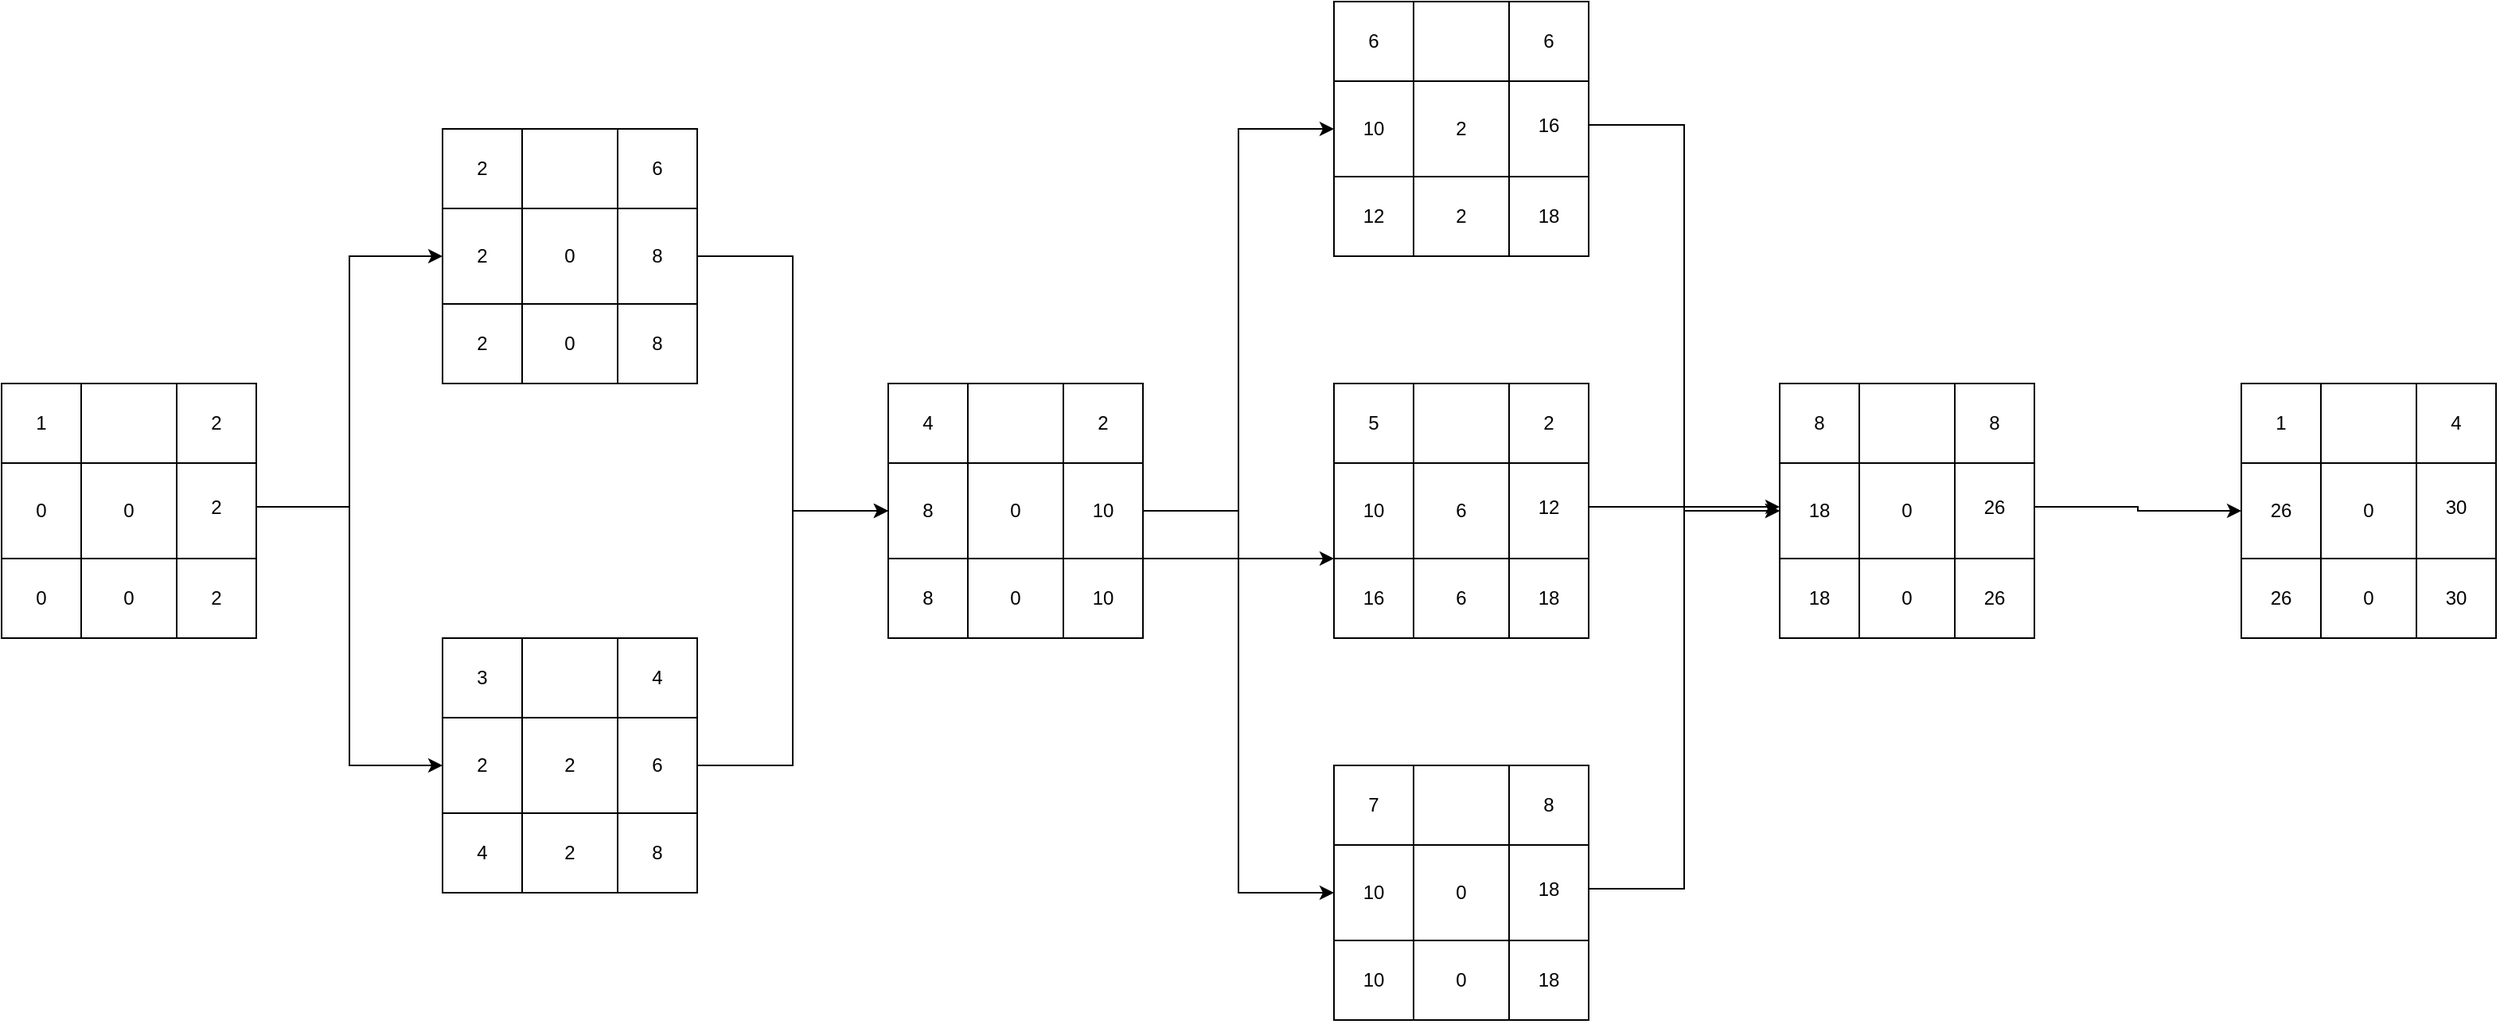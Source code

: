 <mxfile version="21.7.5" type="device">
  <diagram name="Seite-1" id="A2XNjmKyw8WybpLcMGSi">
    <mxGraphModel dx="1222" dy="1022" grid="1" gridSize="10" guides="1" tooltips="1" connect="1" arrows="1" fold="1" page="1" pageScale="1" pageWidth="827" pageHeight="1169" math="0" shadow="0">
      <root>
        <mxCell id="0" />
        <mxCell id="1" parent="0" />
        <mxCell id="zV2OYzbl4k-OQZT1_3WD-33" value="" style="group" vertex="1" connectable="0" parent="1">
          <mxGeometry x="3" y="320" width="160" height="160" as="geometry" />
        </mxCell>
        <mxCell id="zV2OYzbl4k-OQZT1_3WD-20" value="" style="whiteSpace=wrap;html=1;aspect=fixed;" vertex="1" parent="zV2OYzbl4k-OQZT1_3WD-33">
          <mxGeometry width="160" height="160" as="geometry" />
        </mxCell>
        <mxCell id="zV2OYzbl4k-OQZT1_3WD-21" value="" style="endArrow=none;html=1;rounded=0;entryX=0.25;entryY=0;entryDx=0;entryDy=0;exitX=0.25;exitY=1;exitDx=0;exitDy=0;" edge="1" parent="zV2OYzbl4k-OQZT1_3WD-33">
          <mxGeometry width="50" height="50" relative="1" as="geometry">
            <mxPoint x="50" y="160" as="sourcePoint" />
            <mxPoint x="50" as="targetPoint" />
          </mxGeometry>
        </mxCell>
        <mxCell id="zV2OYzbl4k-OQZT1_3WD-22" value="" style="endArrow=none;html=1;rounded=0;entryX=0.25;entryY=0;entryDx=0;entryDy=0;exitX=0.25;exitY=1;exitDx=0;exitDy=0;" edge="1" parent="zV2OYzbl4k-OQZT1_3WD-33">
          <mxGeometry width="50" height="50" relative="1" as="geometry">
            <mxPoint x="110" y="160" as="sourcePoint" />
            <mxPoint x="110" as="targetPoint" />
          </mxGeometry>
        </mxCell>
        <mxCell id="zV2OYzbl4k-OQZT1_3WD-23" value="" style="endArrow=none;html=1;rounded=0;entryX=1;entryY=0.25;entryDx=0;entryDy=0;exitX=0;exitY=0.25;exitDx=0;exitDy=0;" edge="1" parent="zV2OYzbl4k-OQZT1_3WD-33">
          <mxGeometry width="50" height="50" relative="1" as="geometry">
            <mxPoint y="50" as="sourcePoint" />
            <mxPoint x="160" y="50" as="targetPoint" />
          </mxGeometry>
        </mxCell>
        <mxCell id="zV2OYzbl4k-OQZT1_3WD-24" value="" style="endArrow=none;html=1;rounded=0;entryX=1;entryY=0.25;entryDx=0;entryDy=0;exitX=0;exitY=0.25;exitDx=0;exitDy=0;" edge="1" parent="zV2OYzbl4k-OQZT1_3WD-33">
          <mxGeometry width="50" height="50" relative="1" as="geometry">
            <mxPoint y="110" as="sourcePoint" />
            <mxPoint x="160" y="110" as="targetPoint" />
          </mxGeometry>
        </mxCell>
        <mxCell id="zV2OYzbl4k-OQZT1_3WD-25" value="1" style="text;html=1;strokeColor=none;fillColor=none;align=center;verticalAlign=middle;whiteSpace=wrap;rounded=0;" vertex="1" parent="zV2OYzbl4k-OQZT1_3WD-33">
          <mxGeometry width="50" height="50" as="geometry" />
        </mxCell>
        <mxCell id="zV2OYzbl4k-OQZT1_3WD-26" value="2" style="text;html=1;strokeColor=none;fillColor=none;align=center;verticalAlign=middle;whiteSpace=wrap;rounded=0;" vertex="1" parent="zV2OYzbl4k-OQZT1_3WD-33">
          <mxGeometry x="110" width="50" height="50" as="geometry" />
        </mxCell>
        <mxCell id="zV2OYzbl4k-OQZT1_3WD-27" value="0" style="text;html=1;strokeColor=none;fillColor=none;align=center;verticalAlign=middle;whiteSpace=wrap;rounded=0;" vertex="1" parent="zV2OYzbl4k-OQZT1_3WD-33">
          <mxGeometry x="55" y="55" width="50" height="50" as="geometry" />
        </mxCell>
        <mxCell id="zV2OYzbl4k-OQZT1_3WD-28" value="0" style="text;html=1;strokeColor=none;fillColor=none;align=center;verticalAlign=middle;whiteSpace=wrap;rounded=0;" vertex="1" parent="zV2OYzbl4k-OQZT1_3WD-33">
          <mxGeometry y="55" width="50" height="50" as="geometry" />
        </mxCell>
        <mxCell id="zV2OYzbl4k-OQZT1_3WD-29" value="2" style="text;html=1;strokeColor=none;fillColor=none;align=center;verticalAlign=middle;whiteSpace=wrap;rounded=0;" vertex="1" parent="zV2OYzbl4k-OQZT1_3WD-33">
          <mxGeometry x="110" y="50" width="50" height="55" as="geometry" />
        </mxCell>
        <mxCell id="zV2OYzbl4k-OQZT1_3WD-30" value="0" style="text;html=1;strokeColor=none;fillColor=none;align=center;verticalAlign=middle;whiteSpace=wrap;rounded=0;" vertex="1" parent="zV2OYzbl4k-OQZT1_3WD-33">
          <mxGeometry y="110" width="50" height="50" as="geometry" />
        </mxCell>
        <mxCell id="zV2OYzbl4k-OQZT1_3WD-31" value="0" style="text;html=1;strokeColor=none;fillColor=none;align=center;verticalAlign=middle;whiteSpace=wrap;rounded=0;" vertex="1" parent="zV2OYzbl4k-OQZT1_3WD-33">
          <mxGeometry x="55" y="110" width="50" height="50" as="geometry" />
        </mxCell>
        <mxCell id="zV2OYzbl4k-OQZT1_3WD-32" value="2" style="text;html=1;strokeColor=none;fillColor=none;align=center;verticalAlign=middle;whiteSpace=wrap;rounded=0;" vertex="1" parent="zV2OYzbl4k-OQZT1_3WD-33">
          <mxGeometry x="110" y="110" width="50" height="50" as="geometry" />
        </mxCell>
        <mxCell id="zV2OYzbl4k-OQZT1_3WD-49" value="" style="group" vertex="1" connectable="0" parent="1">
          <mxGeometry x="280" y="480" width="160" height="160" as="geometry" />
        </mxCell>
        <mxCell id="zV2OYzbl4k-OQZT1_3WD-50" value="" style="whiteSpace=wrap;html=1;aspect=fixed;" vertex="1" parent="zV2OYzbl4k-OQZT1_3WD-49">
          <mxGeometry width="160" height="160" as="geometry" />
        </mxCell>
        <mxCell id="zV2OYzbl4k-OQZT1_3WD-51" value="" style="endArrow=none;html=1;rounded=0;entryX=0.25;entryY=0;entryDx=0;entryDy=0;exitX=0.25;exitY=1;exitDx=0;exitDy=0;" edge="1" parent="zV2OYzbl4k-OQZT1_3WD-49">
          <mxGeometry width="50" height="50" relative="1" as="geometry">
            <mxPoint x="50" y="160" as="sourcePoint" />
            <mxPoint x="50" as="targetPoint" />
          </mxGeometry>
        </mxCell>
        <mxCell id="zV2OYzbl4k-OQZT1_3WD-52" value="" style="endArrow=none;html=1;rounded=0;entryX=0.25;entryY=0;entryDx=0;entryDy=0;exitX=0.25;exitY=1;exitDx=0;exitDy=0;" edge="1" parent="zV2OYzbl4k-OQZT1_3WD-49">
          <mxGeometry width="50" height="50" relative="1" as="geometry">
            <mxPoint x="110" y="160" as="sourcePoint" />
            <mxPoint x="110" as="targetPoint" />
          </mxGeometry>
        </mxCell>
        <mxCell id="zV2OYzbl4k-OQZT1_3WD-53" value="" style="endArrow=none;html=1;rounded=0;entryX=1;entryY=0.25;entryDx=0;entryDy=0;exitX=0;exitY=0.25;exitDx=0;exitDy=0;" edge="1" parent="zV2OYzbl4k-OQZT1_3WD-49">
          <mxGeometry width="50" height="50" relative="1" as="geometry">
            <mxPoint y="50" as="sourcePoint" />
            <mxPoint x="160" y="50" as="targetPoint" />
          </mxGeometry>
        </mxCell>
        <mxCell id="zV2OYzbl4k-OQZT1_3WD-54" value="" style="endArrow=none;html=1;rounded=0;entryX=1;entryY=0.25;entryDx=0;entryDy=0;exitX=0;exitY=0.25;exitDx=0;exitDy=0;" edge="1" parent="zV2OYzbl4k-OQZT1_3WD-49">
          <mxGeometry width="50" height="50" relative="1" as="geometry">
            <mxPoint y="110" as="sourcePoint" />
            <mxPoint x="160" y="110" as="targetPoint" />
          </mxGeometry>
        </mxCell>
        <mxCell id="zV2OYzbl4k-OQZT1_3WD-55" value="3" style="text;html=1;strokeColor=none;fillColor=none;align=center;verticalAlign=middle;whiteSpace=wrap;rounded=0;" vertex="1" parent="zV2OYzbl4k-OQZT1_3WD-49">
          <mxGeometry width="50" height="50" as="geometry" />
        </mxCell>
        <mxCell id="zV2OYzbl4k-OQZT1_3WD-57" value="2" style="text;html=1;strokeColor=none;fillColor=none;align=center;verticalAlign=middle;whiteSpace=wrap;rounded=0;" vertex="1" parent="zV2OYzbl4k-OQZT1_3WD-49">
          <mxGeometry x="55" y="55" width="50" height="50" as="geometry" />
        </mxCell>
        <mxCell id="zV2OYzbl4k-OQZT1_3WD-58" value="2" style="text;html=1;strokeColor=none;fillColor=none;align=center;verticalAlign=middle;whiteSpace=wrap;rounded=0;" vertex="1" parent="zV2OYzbl4k-OQZT1_3WD-49">
          <mxGeometry y="55" width="50" height="50" as="geometry" />
        </mxCell>
        <mxCell id="zV2OYzbl4k-OQZT1_3WD-59" value="6" style="text;html=1;strokeColor=none;fillColor=none;align=center;verticalAlign=middle;whiteSpace=wrap;rounded=0;" vertex="1" parent="zV2OYzbl4k-OQZT1_3WD-49">
          <mxGeometry x="110" y="55" width="50" height="50" as="geometry" />
        </mxCell>
        <mxCell id="zV2OYzbl4k-OQZT1_3WD-60" value="4" style="text;html=1;strokeColor=none;fillColor=none;align=center;verticalAlign=middle;whiteSpace=wrap;rounded=0;" vertex="1" parent="zV2OYzbl4k-OQZT1_3WD-49">
          <mxGeometry y="110" width="50" height="50" as="geometry" />
        </mxCell>
        <mxCell id="zV2OYzbl4k-OQZT1_3WD-61" value="2" style="text;html=1;strokeColor=none;fillColor=none;align=center;verticalAlign=middle;whiteSpace=wrap;rounded=0;" vertex="1" parent="zV2OYzbl4k-OQZT1_3WD-49">
          <mxGeometry x="55" y="110" width="50" height="50" as="geometry" />
        </mxCell>
        <mxCell id="zV2OYzbl4k-OQZT1_3WD-62" value="8" style="text;html=1;strokeColor=none;fillColor=none;align=center;verticalAlign=middle;whiteSpace=wrap;rounded=0;" vertex="1" parent="zV2OYzbl4k-OQZT1_3WD-49">
          <mxGeometry x="110" y="110" width="50" height="50" as="geometry" />
        </mxCell>
        <mxCell id="zV2OYzbl4k-OQZT1_3WD-172" value="4" style="text;html=1;strokeColor=none;fillColor=none;align=center;verticalAlign=middle;whiteSpace=wrap;rounded=0;" vertex="1" parent="zV2OYzbl4k-OQZT1_3WD-49">
          <mxGeometry x="110" width="50" height="50" as="geometry" />
        </mxCell>
        <mxCell id="zV2OYzbl4k-OQZT1_3WD-63" value="" style="group" vertex="1" connectable="0" parent="1">
          <mxGeometry x="280" y="160" width="160" height="160" as="geometry" />
        </mxCell>
        <mxCell id="zV2OYzbl4k-OQZT1_3WD-64" value="" style="whiteSpace=wrap;html=1;aspect=fixed;" vertex="1" parent="zV2OYzbl4k-OQZT1_3WD-63">
          <mxGeometry width="160" height="160" as="geometry" />
        </mxCell>
        <mxCell id="zV2OYzbl4k-OQZT1_3WD-65" value="" style="endArrow=none;html=1;rounded=0;entryX=0.25;entryY=0;entryDx=0;entryDy=0;exitX=0.25;exitY=1;exitDx=0;exitDy=0;" edge="1" parent="zV2OYzbl4k-OQZT1_3WD-63">
          <mxGeometry width="50" height="50" relative="1" as="geometry">
            <mxPoint x="50" y="160" as="sourcePoint" />
            <mxPoint x="50" as="targetPoint" />
          </mxGeometry>
        </mxCell>
        <mxCell id="zV2OYzbl4k-OQZT1_3WD-66" value="" style="endArrow=none;html=1;rounded=0;entryX=0.25;entryY=0;entryDx=0;entryDy=0;exitX=0.25;exitY=1;exitDx=0;exitDy=0;" edge="1" parent="zV2OYzbl4k-OQZT1_3WD-63">
          <mxGeometry width="50" height="50" relative="1" as="geometry">
            <mxPoint x="110" y="160" as="sourcePoint" />
            <mxPoint x="110" as="targetPoint" />
          </mxGeometry>
        </mxCell>
        <mxCell id="zV2OYzbl4k-OQZT1_3WD-67" value="" style="endArrow=none;html=1;rounded=0;entryX=1;entryY=0.25;entryDx=0;entryDy=0;exitX=0;exitY=0.25;exitDx=0;exitDy=0;" edge="1" parent="zV2OYzbl4k-OQZT1_3WD-63">
          <mxGeometry width="50" height="50" relative="1" as="geometry">
            <mxPoint y="50" as="sourcePoint" />
            <mxPoint x="160" y="50" as="targetPoint" />
          </mxGeometry>
        </mxCell>
        <mxCell id="zV2OYzbl4k-OQZT1_3WD-68" value="" style="endArrow=none;html=1;rounded=0;entryX=1;entryY=0.25;entryDx=0;entryDy=0;exitX=0;exitY=0.25;exitDx=0;exitDy=0;" edge="1" parent="zV2OYzbl4k-OQZT1_3WD-63">
          <mxGeometry width="50" height="50" relative="1" as="geometry">
            <mxPoint y="110" as="sourcePoint" />
            <mxPoint x="160" y="110" as="targetPoint" />
          </mxGeometry>
        </mxCell>
        <mxCell id="zV2OYzbl4k-OQZT1_3WD-69" value="2" style="text;html=1;strokeColor=none;fillColor=none;align=center;verticalAlign=middle;whiteSpace=wrap;rounded=0;" vertex="1" parent="zV2OYzbl4k-OQZT1_3WD-63">
          <mxGeometry width="50" height="50" as="geometry" />
        </mxCell>
        <mxCell id="zV2OYzbl4k-OQZT1_3WD-70" value="0" style="text;html=1;strokeColor=none;fillColor=none;align=center;verticalAlign=middle;whiteSpace=wrap;rounded=0;" vertex="1" parent="zV2OYzbl4k-OQZT1_3WD-63">
          <mxGeometry x="55" y="55" width="50" height="50" as="geometry" />
        </mxCell>
        <mxCell id="zV2OYzbl4k-OQZT1_3WD-71" value="2" style="text;html=1;strokeColor=none;fillColor=none;align=center;verticalAlign=middle;whiteSpace=wrap;rounded=0;" vertex="1" parent="zV2OYzbl4k-OQZT1_3WD-63">
          <mxGeometry y="55" width="50" height="50" as="geometry" />
        </mxCell>
        <mxCell id="zV2OYzbl4k-OQZT1_3WD-72" value="8" style="text;html=1;strokeColor=none;fillColor=none;align=center;verticalAlign=middle;whiteSpace=wrap;rounded=0;" vertex="1" parent="zV2OYzbl4k-OQZT1_3WD-63">
          <mxGeometry x="110" y="55" width="50" height="50" as="geometry" />
        </mxCell>
        <mxCell id="zV2OYzbl4k-OQZT1_3WD-73" value="2" style="text;html=1;strokeColor=none;fillColor=none;align=center;verticalAlign=middle;whiteSpace=wrap;rounded=0;" vertex="1" parent="zV2OYzbl4k-OQZT1_3WD-63">
          <mxGeometry y="110" width="50" height="50" as="geometry" />
        </mxCell>
        <mxCell id="zV2OYzbl4k-OQZT1_3WD-74" value="0" style="text;html=1;strokeColor=none;fillColor=none;align=center;verticalAlign=middle;whiteSpace=wrap;rounded=0;" vertex="1" parent="zV2OYzbl4k-OQZT1_3WD-63">
          <mxGeometry x="55" y="110" width="50" height="50" as="geometry" />
        </mxCell>
        <mxCell id="zV2OYzbl4k-OQZT1_3WD-75" value="8" style="text;html=1;strokeColor=none;fillColor=none;align=center;verticalAlign=middle;whiteSpace=wrap;rounded=0;" vertex="1" parent="zV2OYzbl4k-OQZT1_3WD-63">
          <mxGeometry x="110" y="110" width="50" height="50" as="geometry" />
        </mxCell>
        <mxCell id="zV2OYzbl4k-OQZT1_3WD-173" value="6" style="text;html=1;strokeColor=none;fillColor=none;align=center;verticalAlign=middle;whiteSpace=wrap;rounded=0;" vertex="1" parent="zV2OYzbl4k-OQZT1_3WD-63">
          <mxGeometry x="110" width="50" height="50" as="geometry" />
        </mxCell>
        <mxCell id="zV2OYzbl4k-OQZT1_3WD-76" value="" style="group" vertex="1" connectable="0" parent="1">
          <mxGeometry x="560" y="320" width="160" height="160" as="geometry" />
        </mxCell>
        <mxCell id="zV2OYzbl4k-OQZT1_3WD-77" value="" style="whiteSpace=wrap;html=1;aspect=fixed;" vertex="1" parent="zV2OYzbl4k-OQZT1_3WD-76">
          <mxGeometry width="160" height="160" as="geometry" />
        </mxCell>
        <mxCell id="zV2OYzbl4k-OQZT1_3WD-78" value="" style="endArrow=none;html=1;rounded=0;entryX=0.25;entryY=0;entryDx=0;entryDy=0;exitX=0.25;exitY=1;exitDx=0;exitDy=0;" edge="1" parent="zV2OYzbl4k-OQZT1_3WD-76">
          <mxGeometry width="50" height="50" relative="1" as="geometry">
            <mxPoint x="50" y="160" as="sourcePoint" />
            <mxPoint x="50" as="targetPoint" />
          </mxGeometry>
        </mxCell>
        <mxCell id="zV2OYzbl4k-OQZT1_3WD-79" value="" style="endArrow=none;html=1;rounded=0;entryX=0.25;entryY=0;entryDx=0;entryDy=0;exitX=0.25;exitY=1;exitDx=0;exitDy=0;" edge="1" parent="zV2OYzbl4k-OQZT1_3WD-76">
          <mxGeometry width="50" height="50" relative="1" as="geometry">
            <mxPoint x="110" y="160" as="sourcePoint" />
            <mxPoint x="110" as="targetPoint" />
          </mxGeometry>
        </mxCell>
        <mxCell id="zV2OYzbl4k-OQZT1_3WD-80" value="" style="endArrow=none;html=1;rounded=0;entryX=1;entryY=0.25;entryDx=0;entryDy=0;exitX=0;exitY=0.25;exitDx=0;exitDy=0;" edge="1" parent="zV2OYzbl4k-OQZT1_3WD-76">
          <mxGeometry width="50" height="50" relative="1" as="geometry">
            <mxPoint y="50" as="sourcePoint" />
            <mxPoint x="160" y="50" as="targetPoint" />
          </mxGeometry>
        </mxCell>
        <mxCell id="zV2OYzbl4k-OQZT1_3WD-81" value="" style="endArrow=none;html=1;rounded=0;entryX=1;entryY=0.25;entryDx=0;entryDy=0;exitX=0;exitY=0.25;exitDx=0;exitDy=0;" edge="1" parent="zV2OYzbl4k-OQZT1_3WD-76">
          <mxGeometry width="50" height="50" relative="1" as="geometry">
            <mxPoint y="110" as="sourcePoint" />
            <mxPoint x="160" y="110" as="targetPoint" />
          </mxGeometry>
        </mxCell>
        <mxCell id="zV2OYzbl4k-OQZT1_3WD-82" value="4" style="text;html=1;strokeColor=none;fillColor=none;align=center;verticalAlign=middle;whiteSpace=wrap;rounded=0;" vertex="1" parent="zV2OYzbl4k-OQZT1_3WD-76">
          <mxGeometry width="50" height="50" as="geometry" />
        </mxCell>
        <mxCell id="zV2OYzbl4k-OQZT1_3WD-83" value="0" style="text;html=1;strokeColor=none;fillColor=none;align=center;verticalAlign=middle;whiteSpace=wrap;rounded=0;" vertex="1" parent="zV2OYzbl4k-OQZT1_3WD-76">
          <mxGeometry x="55" y="55" width="50" height="50" as="geometry" />
        </mxCell>
        <mxCell id="zV2OYzbl4k-OQZT1_3WD-84" value="8" style="text;html=1;strokeColor=none;fillColor=none;align=center;verticalAlign=middle;whiteSpace=wrap;rounded=0;" vertex="1" parent="zV2OYzbl4k-OQZT1_3WD-76">
          <mxGeometry y="55" width="50" height="50" as="geometry" />
        </mxCell>
        <mxCell id="zV2OYzbl4k-OQZT1_3WD-85" value="10" style="text;html=1;strokeColor=none;fillColor=none;align=center;verticalAlign=middle;whiteSpace=wrap;rounded=0;" vertex="1" parent="zV2OYzbl4k-OQZT1_3WD-76">
          <mxGeometry x="110" y="55" width="50" height="50" as="geometry" />
        </mxCell>
        <mxCell id="zV2OYzbl4k-OQZT1_3WD-86" value="8" style="text;html=1;strokeColor=none;fillColor=none;align=center;verticalAlign=middle;whiteSpace=wrap;rounded=0;" vertex="1" parent="zV2OYzbl4k-OQZT1_3WD-76">
          <mxGeometry y="110" width="50" height="50" as="geometry" />
        </mxCell>
        <mxCell id="zV2OYzbl4k-OQZT1_3WD-87" value="0" style="text;html=1;strokeColor=none;fillColor=none;align=center;verticalAlign=middle;whiteSpace=wrap;rounded=0;" vertex="1" parent="zV2OYzbl4k-OQZT1_3WD-76">
          <mxGeometry x="55" y="110" width="50" height="50" as="geometry" />
        </mxCell>
        <mxCell id="zV2OYzbl4k-OQZT1_3WD-88" value="10" style="text;html=1;strokeColor=none;fillColor=none;align=center;verticalAlign=middle;whiteSpace=wrap;rounded=0;" vertex="1" parent="zV2OYzbl4k-OQZT1_3WD-76">
          <mxGeometry x="110" y="110" width="50" height="50" as="geometry" />
        </mxCell>
        <mxCell id="zV2OYzbl4k-OQZT1_3WD-175" value="2" style="text;html=1;strokeColor=none;fillColor=none;align=center;verticalAlign=middle;whiteSpace=wrap;rounded=0;" vertex="1" parent="zV2OYzbl4k-OQZT1_3WD-76">
          <mxGeometry x="110" width="50" height="50" as="geometry" />
        </mxCell>
        <mxCell id="zV2OYzbl4k-OQZT1_3WD-89" style="edgeStyle=orthogonalEdgeStyle;rounded=0;orthogonalLoop=1;jettySize=auto;html=1;entryX=0;entryY=0.5;entryDx=0;entryDy=0;" edge="1" parent="1" source="zV2OYzbl4k-OQZT1_3WD-72" target="zV2OYzbl4k-OQZT1_3WD-84">
          <mxGeometry relative="1" as="geometry" />
        </mxCell>
        <mxCell id="zV2OYzbl4k-OQZT1_3WD-91" style="edgeStyle=orthogonalEdgeStyle;rounded=0;orthogonalLoop=1;jettySize=auto;html=1;entryX=0;entryY=0.5;entryDx=0;entryDy=0;" edge="1" parent="1" source="zV2OYzbl4k-OQZT1_3WD-59" target="zV2OYzbl4k-OQZT1_3WD-84">
          <mxGeometry relative="1" as="geometry" />
        </mxCell>
        <mxCell id="zV2OYzbl4k-OQZT1_3WD-92" value="" style="group" vertex="1" connectable="0" parent="1">
          <mxGeometry x="840" y="320" width="160" height="160" as="geometry" />
        </mxCell>
        <mxCell id="zV2OYzbl4k-OQZT1_3WD-93" value="" style="whiteSpace=wrap;html=1;aspect=fixed;" vertex="1" parent="zV2OYzbl4k-OQZT1_3WD-92">
          <mxGeometry width="160" height="160" as="geometry" />
        </mxCell>
        <mxCell id="zV2OYzbl4k-OQZT1_3WD-94" value="" style="endArrow=none;html=1;rounded=0;entryX=0.25;entryY=0;entryDx=0;entryDy=0;exitX=0.25;exitY=1;exitDx=0;exitDy=0;" edge="1" parent="zV2OYzbl4k-OQZT1_3WD-92">
          <mxGeometry width="50" height="50" relative="1" as="geometry">
            <mxPoint x="50" y="160" as="sourcePoint" />
            <mxPoint x="50" as="targetPoint" />
          </mxGeometry>
        </mxCell>
        <mxCell id="zV2OYzbl4k-OQZT1_3WD-95" value="" style="endArrow=none;html=1;rounded=0;entryX=0.25;entryY=0;entryDx=0;entryDy=0;exitX=0.25;exitY=1;exitDx=0;exitDy=0;" edge="1" parent="zV2OYzbl4k-OQZT1_3WD-92">
          <mxGeometry width="50" height="50" relative="1" as="geometry">
            <mxPoint x="110" y="160" as="sourcePoint" />
            <mxPoint x="110" as="targetPoint" />
          </mxGeometry>
        </mxCell>
        <mxCell id="zV2OYzbl4k-OQZT1_3WD-96" value="" style="endArrow=none;html=1;rounded=0;entryX=1;entryY=0.25;entryDx=0;entryDy=0;exitX=0;exitY=0.25;exitDx=0;exitDy=0;" edge="1" parent="zV2OYzbl4k-OQZT1_3WD-92">
          <mxGeometry width="50" height="50" relative="1" as="geometry">
            <mxPoint y="50" as="sourcePoint" />
            <mxPoint x="160" y="50" as="targetPoint" />
          </mxGeometry>
        </mxCell>
        <mxCell id="zV2OYzbl4k-OQZT1_3WD-97" value="" style="endArrow=none;html=1;rounded=0;entryX=1;entryY=0.25;entryDx=0;entryDy=0;exitX=0;exitY=0.25;exitDx=0;exitDy=0;" edge="1" parent="zV2OYzbl4k-OQZT1_3WD-92">
          <mxGeometry width="50" height="50" relative="1" as="geometry">
            <mxPoint y="110" as="sourcePoint" />
            <mxPoint x="160" y="110" as="targetPoint" />
          </mxGeometry>
        </mxCell>
        <mxCell id="zV2OYzbl4k-OQZT1_3WD-98" value="5" style="text;html=1;strokeColor=none;fillColor=none;align=center;verticalAlign=middle;whiteSpace=wrap;rounded=0;" vertex="1" parent="zV2OYzbl4k-OQZT1_3WD-92">
          <mxGeometry width="50" height="50" as="geometry" />
        </mxCell>
        <mxCell id="zV2OYzbl4k-OQZT1_3WD-99" value="2" style="text;html=1;strokeColor=none;fillColor=none;align=center;verticalAlign=middle;whiteSpace=wrap;rounded=0;" vertex="1" parent="zV2OYzbl4k-OQZT1_3WD-92">
          <mxGeometry x="110" width="50" height="50" as="geometry" />
        </mxCell>
        <mxCell id="zV2OYzbl4k-OQZT1_3WD-100" value="6" style="text;html=1;strokeColor=none;fillColor=none;align=center;verticalAlign=middle;whiteSpace=wrap;rounded=0;" vertex="1" parent="zV2OYzbl4k-OQZT1_3WD-92">
          <mxGeometry x="55" y="55" width="50" height="50" as="geometry" />
        </mxCell>
        <mxCell id="zV2OYzbl4k-OQZT1_3WD-101" value="10" style="text;html=1;strokeColor=none;fillColor=none;align=center;verticalAlign=middle;whiteSpace=wrap;rounded=0;" vertex="1" parent="zV2OYzbl4k-OQZT1_3WD-92">
          <mxGeometry y="55" width="50" height="50" as="geometry" />
        </mxCell>
        <mxCell id="zV2OYzbl4k-OQZT1_3WD-153" style="edgeStyle=orthogonalEdgeStyle;rounded=0;orthogonalLoop=1;jettySize=auto;html=1;" edge="1" parent="zV2OYzbl4k-OQZT1_3WD-92" source="zV2OYzbl4k-OQZT1_3WD-102">
          <mxGeometry relative="1" as="geometry">
            <mxPoint x="280" y="77.5" as="targetPoint" />
          </mxGeometry>
        </mxCell>
        <mxCell id="zV2OYzbl4k-OQZT1_3WD-102" value="12" style="text;html=1;strokeColor=none;fillColor=none;align=center;verticalAlign=middle;whiteSpace=wrap;rounded=0;" vertex="1" parent="zV2OYzbl4k-OQZT1_3WD-92">
          <mxGeometry x="110" y="50" width="50" height="55" as="geometry" />
        </mxCell>
        <mxCell id="zV2OYzbl4k-OQZT1_3WD-103" value="16" style="text;html=1;strokeColor=none;fillColor=none;align=center;verticalAlign=middle;whiteSpace=wrap;rounded=0;" vertex="1" parent="zV2OYzbl4k-OQZT1_3WD-92">
          <mxGeometry y="110" width="50" height="50" as="geometry" />
        </mxCell>
        <mxCell id="zV2OYzbl4k-OQZT1_3WD-104" value="6" style="text;html=1;strokeColor=none;fillColor=none;align=center;verticalAlign=middle;whiteSpace=wrap;rounded=0;" vertex="1" parent="zV2OYzbl4k-OQZT1_3WD-92">
          <mxGeometry x="55" y="110" width="50" height="50" as="geometry" />
        </mxCell>
        <mxCell id="zV2OYzbl4k-OQZT1_3WD-105" value="18" style="text;html=1;strokeColor=none;fillColor=none;align=center;verticalAlign=middle;whiteSpace=wrap;rounded=0;" vertex="1" parent="zV2OYzbl4k-OQZT1_3WD-92">
          <mxGeometry x="110" y="110" width="50" height="50" as="geometry" />
        </mxCell>
        <mxCell id="zV2OYzbl4k-OQZT1_3WD-106" style="edgeStyle=orthogonalEdgeStyle;rounded=0;orthogonalLoop=1;jettySize=auto;html=1;entryX=0;entryY=0.5;entryDx=0;entryDy=0;" edge="1" parent="1">
          <mxGeometry relative="1" as="geometry">
            <mxPoint x="720" y="430" as="sourcePoint" />
            <mxPoint x="840" y="430" as="targetPoint" />
          </mxGeometry>
        </mxCell>
        <mxCell id="zV2OYzbl4k-OQZT1_3WD-107" value="" style="group" vertex="1" connectable="0" parent="1">
          <mxGeometry x="840" y="80" width="160" height="160" as="geometry" />
        </mxCell>
        <mxCell id="zV2OYzbl4k-OQZT1_3WD-108" value="" style="whiteSpace=wrap;html=1;aspect=fixed;" vertex="1" parent="zV2OYzbl4k-OQZT1_3WD-107">
          <mxGeometry width="160" height="160" as="geometry" />
        </mxCell>
        <mxCell id="zV2OYzbl4k-OQZT1_3WD-109" value="" style="endArrow=none;html=1;rounded=0;entryX=0.25;entryY=0;entryDx=0;entryDy=0;exitX=0.25;exitY=1;exitDx=0;exitDy=0;" edge="1" parent="zV2OYzbl4k-OQZT1_3WD-107">
          <mxGeometry width="50" height="50" relative="1" as="geometry">
            <mxPoint x="50" y="160" as="sourcePoint" />
            <mxPoint x="50" as="targetPoint" />
          </mxGeometry>
        </mxCell>
        <mxCell id="zV2OYzbl4k-OQZT1_3WD-110" value="" style="endArrow=none;html=1;rounded=0;entryX=0.25;entryY=0;entryDx=0;entryDy=0;exitX=0.25;exitY=1;exitDx=0;exitDy=0;" edge="1" parent="zV2OYzbl4k-OQZT1_3WD-107">
          <mxGeometry width="50" height="50" relative="1" as="geometry">
            <mxPoint x="110" y="160" as="sourcePoint" />
            <mxPoint x="110" as="targetPoint" />
          </mxGeometry>
        </mxCell>
        <mxCell id="zV2OYzbl4k-OQZT1_3WD-111" value="" style="endArrow=none;html=1;rounded=0;entryX=1;entryY=0.25;entryDx=0;entryDy=0;exitX=0;exitY=0.25;exitDx=0;exitDy=0;" edge="1" parent="zV2OYzbl4k-OQZT1_3WD-107">
          <mxGeometry width="50" height="50" relative="1" as="geometry">
            <mxPoint y="50" as="sourcePoint" />
            <mxPoint x="160" y="50" as="targetPoint" />
          </mxGeometry>
        </mxCell>
        <mxCell id="zV2OYzbl4k-OQZT1_3WD-112" value="" style="endArrow=none;html=1;rounded=0;entryX=1;entryY=0.25;entryDx=0;entryDy=0;exitX=0;exitY=0.25;exitDx=0;exitDy=0;" edge="1" parent="zV2OYzbl4k-OQZT1_3WD-107">
          <mxGeometry width="50" height="50" relative="1" as="geometry">
            <mxPoint y="110" as="sourcePoint" />
            <mxPoint x="160" y="110" as="targetPoint" />
          </mxGeometry>
        </mxCell>
        <mxCell id="zV2OYzbl4k-OQZT1_3WD-113" value="6" style="text;html=1;strokeColor=none;fillColor=none;align=center;verticalAlign=middle;whiteSpace=wrap;rounded=0;" vertex="1" parent="zV2OYzbl4k-OQZT1_3WD-107">
          <mxGeometry width="50" height="50" as="geometry" />
        </mxCell>
        <mxCell id="zV2OYzbl4k-OQZT1_3WD-114" value="6" style="text;html=1;strokeColor=none;fillColor=none;align=center;verticalAlign=middle;whiteSpace=wrap;rounded=0;" vertex="1" parent="zV2OYzbl4k-OQZT1_3WD-107">
          <mxGeometry x="110" width="50" height="50" as="geometry" />
        </mxCell>
        <mxCell id="zV2OYzbl4k-OQZT1_3WD-115" value="2" style="text;html=1;strokeColor=none;fillColor=none;align=center;verticalAlign=middle;whiteSpace=wrap;rounded=0;" vertex="1" parent="zV2OYzbl4k-OQZT1_3WD-107">
          <mxGeometry x="55" y="55" width="50" height="50" as="geometry" />
        </mxCell>
        <mxCell id="zV2OYzbl4k-OQZT1_3WD-116" value="10" style="text;html=1;strokeColor=none;fillColor=none;align=center;verticalAlign=middle;whiteSpace=wrap;rounded=0;" vertex="1" parent="zV2OYzbl4k-OQZT1_3WD-107">
          <mxGeometry y="55" width="50" height="50" as="geometry" />
        </mxCell>
        <mxCell id="zV2OYzbl4k-OQZT1_3WD-117" value="16" style="text;html=1;strokeColor=none;fillColor=none;align=center;verticalAlign=middle;whiteSpace=wrap;rounded=0;" vertex="1" parent="zV2OYzbl4k-OQZT1_3WD-107">
          <mxGeometry x="110" y="50" width="50" height="55" as="geometry" />
        </mxCell>
        <mxCell id="zV2OYzbl4k-OQZT1_3WD-118" value="12" style="text;html=1;strokeColor=none;fillColor=none;align=center;verticalAlign=middle;whiteSpace=wrap;rounded=0;" vertex="1" parent="zV2OYzbl4k-OQZT1_3WD-107">
          <mxGeometry y="110" width="50" height="50" as="geometry" />
        </mxCell>
        <mxCell id="zV2OYzbl4k-OQZT1_3WD-119" value="2" style="text;html=1;strokeColor=none;fillColor=none;align=center;verticalAlign=middle;whiteSpace=wrap;rounded=0;" vertex="1" parent="zV2OYzbl4k-OQZT1_3WD-107">
          <mxGeometry x="55" y="110" width="50" height="50" as="geometry" />
        </mxCell>
        <mxCell id="zV2OYzbl4k-OQZT1_3WD-120" value="18" style="text;html=1;strokeColor=none;fillColor=none;align=center;verticalAlign=middle;whiteSpace=wrap;rounded=0;" vertex="1" parent="zV2OYzbl4k-OQZT1_3WD-107">
          <mxGeometry x="110" y="110" width="50" height="50" as="geometry" />
        </mxCell>
        <mxCell id="zV2OYzbl4k-OQZT1_3WD-122" style="edgeStyle=orthogonalEdgeStyle;rounded=0;orthogonalLoop=1;jettySize=auto;html=1;entryX=0;entryY=0.5;entryDx=0;entryDy=0;" edge="1" parent="1" source="zV2OYzbl4k-OQZT1_3WD-85" target="zV2OYzbl4k-OQZT1_3WD-116">
          <mxGeometry relative="1" as="geometry" />
        </mxCell>
        <mxCell id="zV2OYzbl4k-OQZT1_3WD-123" value="" style="group" vertex="1" connectable="0" parent="1">
          <mxGeometry x="840" y="560" width="160" height="160" as="geometry" />
        </mxCell>
        <mxCell id="zV2OYzbl4k-OQZT1_3WD-124" value="" style="whiteSpace=wrap;html=1;aspect=fixed;" vertex="1" parent="zV2OYzbl4k-OQZT1_3WD-123">
          <mxGeometry width="160" height="160" as="geometry" />
        </mxCell>
        <mxCell id="zV2OYzbl4k-OQZT1_3WD-125" value="" style="endArrow=none;html=1;rounded=0;entryX=0.25;entryY=0;entryDx=0;entryDy=0;exitX=0.25;exitY=1;exitDx=0;exitDy=0;" edge="1" parent="zV2OYzbl4k-OQZT1_3WD-123">
          <mxGeometry width="50" height="50" relative="1" as="geometry">
            <mxPoint x="50" y="160" as="sourcePoint" />
            <mxPoint x="50" as="targetPoint" />
          </mxGeometry>
        </mxCell>
        <mxCell id="zV2OYzbl4k-OQZT1_3WD-126" value="" style="endArrow=none;html=1;rounded=0;entryX=0.25;entryY=0;entryDx=0;entryDy=0;exitX=0.25;exitY=1;exitDx=0;exitDy=0;" edge="1" parent="zV2OYzbl4k-OQZT1_3WD-123">
          <mxGeometry width="50" height="50" relative="1" as="geometry">
            <mxPoint x="110" y="160" as="sourcePoint" />
            <mxPoint x="110" as="targetPoint" />
          </mxGeometry>
        </mxCell>
        <mxCell id="zV2OYzbl4k-OQZT1_3WD-127" value="" style="endArrow=none;html=1;rounded=0;entryX=1;entryY=0.25;entryDx=0;entryDy=0;exitX=0;exitY=0.25;exitDx=0;exitDy=0;" edge="1" parent="zV2OYzbl4k-OQZT1_3WD-123">
          <mxGeometry width="50" height="50" relative="1" as="geometry">
            <mxPoint y="50" as="sourcePoint" />
            <mxPoint x="160" y="50" as="targetPoint" />
          </mxGeometry>
        </mxCell>
        <mxCell id="zV2OYzbl4k-OQZT1_3WD-128" value="" style="endArrow=none;html=1;rounded=0;entryX=1;entryY=0.25;entryDx=0;entryDy=0;exitX=0;exitY=0.25;exitDx=0;exitDy=0;" edge="1" parent="zV2OYzbl4k-OQZT1_3WD-123">
          <mxGeometry width="50" height="50" relative="1" as="geometry">
            <mxPoint y="110" as="sourcePoint" />
            <mxPoint x="160" y="110" as="targetPoint" />
          </mxGeometry>
        </mxCell>
        <mxCell id="zV2OYzbl4k-OQZT1_3WD-129" value="7" style="text;html=1;strokeColor=none;fillColor=none;align=center;verticalAlign=middle;whiteSpace=wrap;rounded=0;" vertex="1" parent="zV2OYzbl4k-OQZT1_3WD-123">
          <mxGeometry width="50" height="50" as="geometry" />
        </mxCell>
        <mxCell id="zV2OYzbl4k-OQZT1_3WD-130" value="8" style="text;html=1;strokeColor=none;fillColor=none;align=center;verticalAlign=middle;whiteSpace=wrap;rounded=0;" vertex="1" parent="zV2OYzbl4k-OQZT1_3WD-123">
          <mxGeometry x="110" width="50" height="50" as="geometry" />
        </mxCell>
        <mxCell id="zV2OYzbl4k-OQZT1_3WD-131" value="0" style="text;html=1;strokeColor=none;fillColor=none;align=center;verticalAlign=middle;whiteSpace=wrap;rounded=0;" vertex="1" parent="zV2OYzbl4k-OQZT1_3WD-123">
          <mxGeometry x="55" y="55" width="50" height="50" as="geometry" />
        </mxCell>
        <mxCell id="zV2OYzbl4k-OQZT1_3WD-132" value="10" style="text;html=1;strokeColor=none;fillColor=none;align=center;verticalAlign=middle;whiteSpace=wrap;rounded=0;" vertex="1" parent="zV2OYzbl4k-OQZT1_3WD-123">
          <mxGeometry y="55" width="50" height="50" as="geometry" />
        </mxCell>
        <mxCell id="zV2OYzbl4k-OQZT1_3WD-133" value="18" style="text;html=1;strokeColor=none;fillColor=none;align=center;verticalAlign=middle;whiteSpace=wrap;rounded=0;" vertex="1" parent="zV2OYzbl4k-OQZT1_3WD-123">
          <mxGeometry x="110" y="50" width="50" height="55" as="geometry" />
        </mxCell>
        <mxCell id="zV2OYzbl4k-OQZT1_3WD-134" value="10" style="text;html=1;strokeColor=none;fillColor=none;align=center;verticalAlign=middle;whiteSpace=wrap;rounded=0;" vertex="1" parent="zV2OYzbl4k-OQZT1_3WD-123">
          <mxGeometry y="110" width="50" height="50" as="geometry" />
        </mxCell>
        <mxCell id="zV2OYzbl4k-OQZT1_3WD-135" value="0" style="text;html=1;strokeColor=none;fillColor=none;align=center;verticalAlign=middle;whiteSpace=wrap;rounded=0;" vertex="1" parent="zV2OYzbl4k-OQZT1_3WD-123">
          <mxGeometry x="55" y="110" width="50" height="50" as="geometry" />
        </mxCell>
        <mxCell id="zV2OYzbl4k-OQZT1_3WD-136" value="18" style="text;html=1;strokeColor=none;fillColor=none;align=center;verticalAlign=middle;whiteSpace=wrap;rounded=0;" vertex="1" parent="zV2OYzbl4k-OQZT1_3WD-123">
          <mxGeometry x="110" y="110" width="50" height="50" as="geometry" />
        </mxCell>
        <mxCell id="zV2OYzbl4k-OQZT1_3WD-137" style="edgeStyle=orthogonalEdgeStyle;rounded=0;orthogonalLoop=1;jettySize=auto;html=1;entryX=0;entryY=0.5;entryDx=0;entryDy=0;" edge="1" parent="1" source="zV2OYzbl4k-OQZT1_3WD-85" target="zV2OYzbl4k-OQZT1_3WD-132">
          <mxGeometry relative="1" as="geometry" />
        </mxCell>
        <mxCell id="zV2OYzbl4k-OQZT1_3WD-138" value="" style="group" vertex="1" connectable="0" parent="1">
          <mxGeometry x="1120" y="320" width="160" height="160" as="geometry" />
        </mxCell>
        <mxCell id="zV2OYzbl4k-OQZT1_3WD-139" value="" style="whiteSpace=wrap;html=1;aspect=fixed;" vertex="1" parent="zV2OYzbl4k-OQZT1_3WD-138">
          <mxGeometry width="160" height="160" as="geometry" />
        </mxCell>
        <mxCell id="zV2OYzbl4k-OQZT1_3WD-140" value="" style="endArrow=none;html=1;rounded=0;entryX=0.25;entryY=0;entryDx=0;entryDy=0;exitX=0.25;exitY=1;exitDx=0;exitDy=0;" edge="1" parent="zV2OYzbl4k-OQZT1_3WD-138">
          <mxGeometry width="50" height="50" relative="1" as="geometry">
            <mxPoint x="50" y="160" as="sourcePoint" />
            <mxPoint x="50" as="targetPoint" />
          </mxGeometry>
        </mxCell>
        <mxCell id="zV2OYzbl4k-OQZT1_3WD-141" value="" style="endArrow=none;html=1;rounded=0;entryX=0.25;entryY=0;entryDx=0;entryDy=0;exitX=0.25;exitY=1;exitDx=0;exitDy=0;" edge="1" parent="zV2OYzbl4k-OQZT1_3WD-138">
          <mxGeometry width="50" height="50" relative="1" as="geometry">
            <mxPoint x="110" y="160" as="sourcePoint" />
            <mxPoint x="110" as="targetPoint" />
          </mxGeometry>
        </mxCell>
        <mxCell id="zV2OYzbl4k-OQZT1_3WD-142" value="" style="endArrow=none;html=1;rounded=0;entryX=1;entryY=0.25;entryDx=0;entryDy=0;exitX=0;exitY=0.25;exitDx=0;exitDy=0;" edge="1" parent="zV2OYzbl4k-OQZT1_3WD-138">
          <mxGeometry width="50" height="50" relative="1" as="geometry">
            <mxPoint y="50" as="sourcePoint" />
            <mxPoint x="160" y="50" as="targetPoint" />
          </mxGeometry>
        </mxCell>
        <mxCell id="zV2OYzbl4k-OQZT1_3WD-143" value="" style="endArrow=none;html=1;rounded=0;entryX=1;entryY=0.25;entryDx=0;entryDy=0;exitX=0;exitY=0.25;exitDx=0;exitDy=0;" edge="1" parent="zV2OYzbl4k-OQZT1_3WD-138">
          <mxGeometry width="50" height="50" relative="1" as="geometry">
            <mxPoint y="110" as="sourcePoint" />
            <mxPoint x="160" y="110" as="targetPoint" />
          </mxGeometry>
        </mxCell>
        <mxCell id="zV2OYzbl4k-OQZT1_3WD-144" value="8" style="text;html=1;strokeColor=none;fillColor=none;align=center;verticalAlign=middle;whiteSpace=wrap;rounded=0;" vertex="1" parent="zV2OYzbl4k-OQZT1_3WD-138">
          <mxGeometry width="50" height="50" as="geometry" />
        </mxCell>
        <mxCell id="zV2OYzbl4k-OQZT1_3WD-145" value="8" style="text;html=1;strokeColor=none;fillColor=none;align=center;verticalAlign=middle;whiteSpace=wrap;rounded=0;" vertex="1" parent="zV2OYzbl4k-OQZT1_3WD-138">
          <mxGeometry x="110" width="50" height="50" as="geometry" />
        </mxCell>
        <mxCell id="zV2OYzbl4k-OQZT1_3WD-146" value="0" style="text;html=1;strokeColor=none;fillColor=none;align=center;verticalAlign=middle;whiteSpace=wrap;rounded=0;" vertex="1" parent="zV2OYzbl4k-OQZT1_3WD-138">
          <mxGeometry x="55" y="55" width="50" height="50" as="geometry" />
        </mxCell>
        <mxCell id="zV2OYzbl4k-OQZT1_3WD-147" value="18" style="text;html=1;strokeColor=none;fillColor=none;align=center;verticalAlign=middle;whiteSpace=wrap;rounded=0;" vertex="1" parent="zV2OYzbl4k-OQZT1_3WD-138">
          <mxGeometry y="55" width="50" height="50" as="geometry" />
        </mxCell>
        <mxCell id="zV2OYzbl4k-OQZT1_3WD-148" value="26" style="text;html=1;strokeColor=none;fillColor=none;align=center;verticalAlign=middle;whiteSpace=wrap;rounded=0;" vertex="1" parent="zV2OYzbl4k-OQZT1_3WD-138">
          <mxGeometry x="110" y="50" width="50" height="55" as="geometry" />
        </mxCell>
        <mxCell id="zV2OYzbl4k-OQZT1_3WD-149" value="18" style="text;html=1;strokeColor=none;fillColor=none;align=center;verticalAlign=middle;whiteSpace=wrap;rounded=0;" vertex="1" parent="zV2OYzbl4k-OQZT1_3WD-138">
          <mxGeometry y="110" width="50" height="50" as="geometry" />
        </mxCell>
        <mxCell id="zV2OYzbl4k-OQZT1_3WD-150" value="0" style="text;html=1;strokeColor=none;fillColor=none;align=center;verticalAlign=middle;whiteSpace=wrap;rounded=0;" vertex="1" parent="zV2OYzbl4k-OQZT1_3WD-138">
          <mxGeometry x="55" y="110" width="50" height="50" as="geometry" />
        </mxCell>
        <mxCell id="zV2OYzbl4k-OQZT1_3WD-151" value="26" style="text;html=1;strokeColor=none;fillColor=none;align=center;verticalAlign=middle;whiteSpace=wrap;rounded=0;" vertex="1" parent="zV2OYzbl4k-OQZT1_3WD-138">
          <mxGeometry x="110" y="110" width="50" height="50" as="geometry" />
        </mxCell>
        <mxCell id="zV2OYzbl4k-OQZT1_3WD-152" style="edgeStyle=orthogonalEdgeStyle;rounded=0;orthogonalLoop=1;jettySize=auto;html=1;entryX=0;entryY=0.5;entryDx=0;entryDy=0;" edge="1" parent="1" source="zV2OYzbl4k-OQZT1_3WD-117" target="zV2OYzbl4k-OQZT1_3WD-147">
          <mxGeometry relative="1" as="geometry" />
        </mxCell>
        <mxCell id="zV2OYzbl4k-OQZT1_3WD-154" style="edgeStyle=orthogonalEdgeStyle;rounded=0;orthogonalLoop=1;jettySize=auto;html=1;entryX=0;entryY=0.5;entryDx=0;entryDy=0;" edge="1" parent="1" source="zV2OYzbl4k-OQZT1_3WD-133" target="zV2OYzbl4k-OQZT1_3WD-147">
          <mxGeometry relative="1" as="geometry" />
        </mxCell>
        <mxCell id="zV2OYzbl4k-OQZT1_3WD-155" value="" style="group" vertex="1" connectable="0" parent="1">
          <mxGeometry x="1410" y="320" width="160" height="160" as="geometry" />
        </mxCell>
        <mxCell id="zV2OYzbl4k-OQZT1_3WD-156" value="" style="whiteSpace=wrap;html=1;aspect=fixed;" vertex="1" parent="zV2OYzbl4k-OQZT1_3WD-155">
          <mxGeometry width="160" height="160" as="geometry" />
        </mxCell>
        <mxCell id="zV2OYzbl4k-OQZT1_3WD-157" value="" style="endArrow=none;html=1;rounded=0;entryX=0.25;entryY=0;entryDx=0;entryDy=0;exitX=0.25;exitY=1;exitDx=0;exitDy=0;" edge="1" parent="zV2OYzbl4k-OQZT1_3WD-155">
          <mxGeometry width="50" height="50" relative="1" as="geometry">
            <mxPoint x="50" y="160" as="sourcePoint" />
            <mxPoint x="50" as="targetPoint" />
          </mxGeometry>
        </mxCell>
        <mxCell id="zV2OYzbl4k-OQZT1_3WD-158" value="" style="endArrow=none;html=1;rounded=0;entryX=0.25;entryY=0;entryDx=0;entryDy=0;exitX=0.25;exitY=1;exitDx=0;exitDy=0;" edge="1" parent="zV2OYzbl4k-OQZT1_3WD-155">
          <mxGeometry width="50" height="50" relative="1" as="geometry">
            <mxPoint x="110" y="160" as="sourcePoint" />
            <mxPoint x="110" as="targetPoint" />
          </mxGeometry>
        </mxCell>
        <mxCell id="zV2OYzbl4k-OQZT1_3WD-159" value="" style="endArrow=none;html=1;rounded=0;entryX=1;entryY=0.25;entryDx=0;entryDy=0;exitX=0;exitY=0.25;exitDx=0;exitDy=0;" edge="1" parent="zV2OYzbl4k-OQZT1_3WD-155">
          <mxGeometry width="50" height="50" relative="1" as="geometry">
            <mxPoint y="50" as="sourcePoint" />
            <mxPoint x="160" y="50" as="targetPoint" />
          </mxGeometry>
        </mxCell>
        <mxCell id="zV2OYzbl4k-OQZT1_3WD-160" value="" style="endArrow=none;html=1;rounded=0;entryX=1;entryY=0.25;entryDx=0;entryDy=0;exitX=0;exitY=0.25;exitDx=0;exitDy=0;" edge="1" parent="zV2OYzbl4k-OQZT1_3WD-155">
          <mxGeometry width="50" height="50" relative="1" as="geometry">
            <mxPoint y="110" as="sourcePoint" />
            <mxPoint x="160" y="110" as="targetPoint" />
          </mxGeometry>
        </mxCell>
        <mxCell id="zV2OYzbl4k-OQZT1_3WD-161" value="1" style="text;html=1;strokeColor=none;fillColor=none;align=center;verticalAlign=middle;whiteSpace=wrap;rounded=0;" vertex="1" parent="zV2OYzbl4k-OQZT1_3WD-155">
          <mxGeometry width="50" height="50" as="geometry" />
        </mxCell>
        <mxCell id="zV2OYzbl4k-OQZT1_3WD-162" value="4" style="text;html=1;strokeColor=none;fillColor=none;align=center;verticalAlign=middle;whiteSpace=wrap;rounded=0;" vertex="1" parent="zV2OYzbl4k-OQZT1_3WD-155">
          <mxGeometry x="110" width="50" height="50" as="geometry" />
        </mxCell>
        <mxCell id="zV2OYzbl4k-OQZT1_3WD-163" value="0" style="text;html=1;strokeColor=none;fillColor=none;align=center;verticalAlign=middle;whiteSpace=wrap;rounded=0;" vertex="1" parent="zV2OYzbl4k-OQZT1_3WD-155">
          <mxGeometry x="55" y="55" width="50" height="50" as="geometry" />
        </mxCell>
        <mxCell id="zV2OYzbl4k-OQZT1_3WD-164" value="26" style="text;html=1;strokeColor=none;fillColor=none;align=center;verticalAlign=middle;whiteSpace=wrap;rounded=0;" vertex="1" parent="zV2OYzbl4k-OQZT1_3WD-155">
          <mxGeometry y="55" width="50" height="50" as="geometry" />
        </mxCell>
        <mxCell id="zV2OYzbl4k-OQZT1_3WD-165" value="30" style="text;html=1;strokeColor=none;fillColor=none;align=center;verticalAlign=middle;whiteSpace=wrap;rounded=0;" vertex="1" parent="zV2OYzbl4k-OQZT1_3WD-155">
          <mxGeometry x="110" y="50" width="50" height="55" as="geometry" />
        </mxCell>
        <mxCell id="zV2OYzbl4k-OQZT1_3WD-166" value="26" style="text;html=1;strokeColor=none;fillColor=none;align=center;verticalAlign=middle;whiteSpace=wrap;rounded=0;" vertex="1" parent="zV2OYzbl4k-OQZT1_3WD-155">
          <mxGeometry y="110" width="50" height="50" as="geometry" />
        </mxCell>
        <mxCell id="zV2OYzbl4k-OQZT1_3WD-167" value="0" style="text;html=1;strokeColor=none;fillColor=none;align=center;verticalAlign=middle;whiteSpace=wrap;rounded=0;" vertex="1" parent="zV2OYzbl4k-OQZT1_3WD-155">
          <mxGeometry x="55" y="110" width="50" height="50" as="geometry" />
        </mxCell>
        <mxCell id="zV2OYzbl4k-OQZT1_3WD-168" value="30" style="text;html=1;strokeColor=none;fillColor=none;align=center;verticalAlign=middle;whiteSpace=wrap;rounded=0;" vertex="1" parent="zV2OYzbl4k-OQZT1_3WD-155">
          <mxGeometry x="110" y="110" width="50" height="50" as="geometry" />
        </mxCell>
        <mxCell id="zV2OYzbl4k-OQZT1_3WD-169" style="edgeStyle=orthogonalEdgeStyle;rounded=0;orthogonalLoop=1;jettySize=auto;html=1;entryX=0;entryY=0.5;entryDx=0;entryDy=0;" edge="1" parent="1" source="zV2OYzbl4k-OQZT1_3WD-148" target="zV2OYzbl4k-OQZT1_3WD-164">
          <mxGeometry relative="1" as="geometry" />
        </mxCell>
        <mxCell id="zV2OYzbl4k-OQZT1_3WD-170" style="edgeStyle=orthogonalEdgeStyle;rounded=0;orthogonalLoop=1;jettySize=auto;html=1;entryX=0;entryY=0.5;entryDx=0;entryDy=0;" edge="1" parent="1" source="zV2OYzbl4k-OQZT1_3WD-29" target="zV2OYzbl4k-OQZT1_3WD-71">
          <mxGeometry relative="1" as="geometry" />
        </mxCell>
        <mxCell id="zV2OYzbl4k-OQZT1_3WD-171" style="edgeStyle=orthogonalEdgeStyle;rounded=0;orthogonalLoop=1;jettySize=auto;html=1;entryX=0;entryY=0.5;entryDx=0;entryDy=0;" edge="1" parent="1" source="zV2OYzbl4k-OQZT1_3WD-29" target="zV2OYzbl4k-OQZT1_3WD-58">
          <mxGeometry relative="1" as="geometry" />
        </mxCell>
      </root>
    </mxGraphModel>
  </diagram>
</mxfile>

